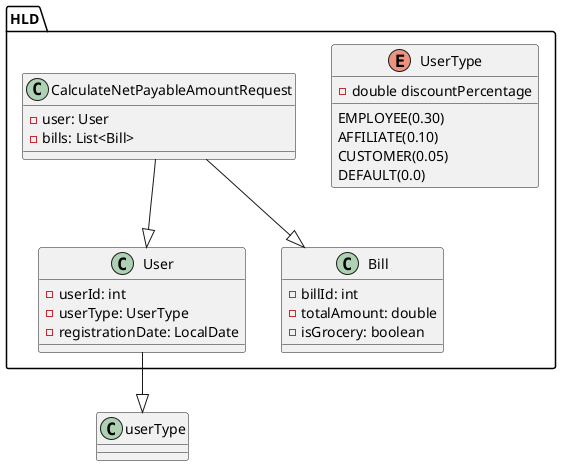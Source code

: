 
@startuml

package "HLD" {
    class User {
        - userId: int
        - userType: UserType
        - registrationDate: LocalDate
    }
        enum UserType {
            EMPLOYEE(0.30)
            AFFILIATE(0.10)
            CUSTOMER(0.05)
            DEFAULT(0.0)
            - double discountPercentage
        }

    class Bill {
        - billId: int
        - totalAmount: double
        - isGrocery: boolean
    }

    class CalculateNetPayableAmountRequest {
        - user: User
        - bills: List<Bill>
    }
}

CalculateNetPayableAmountRequest --|> User
CalculateNetPayableAmountRequest --|> Bill
User --|> userType

@enduml
